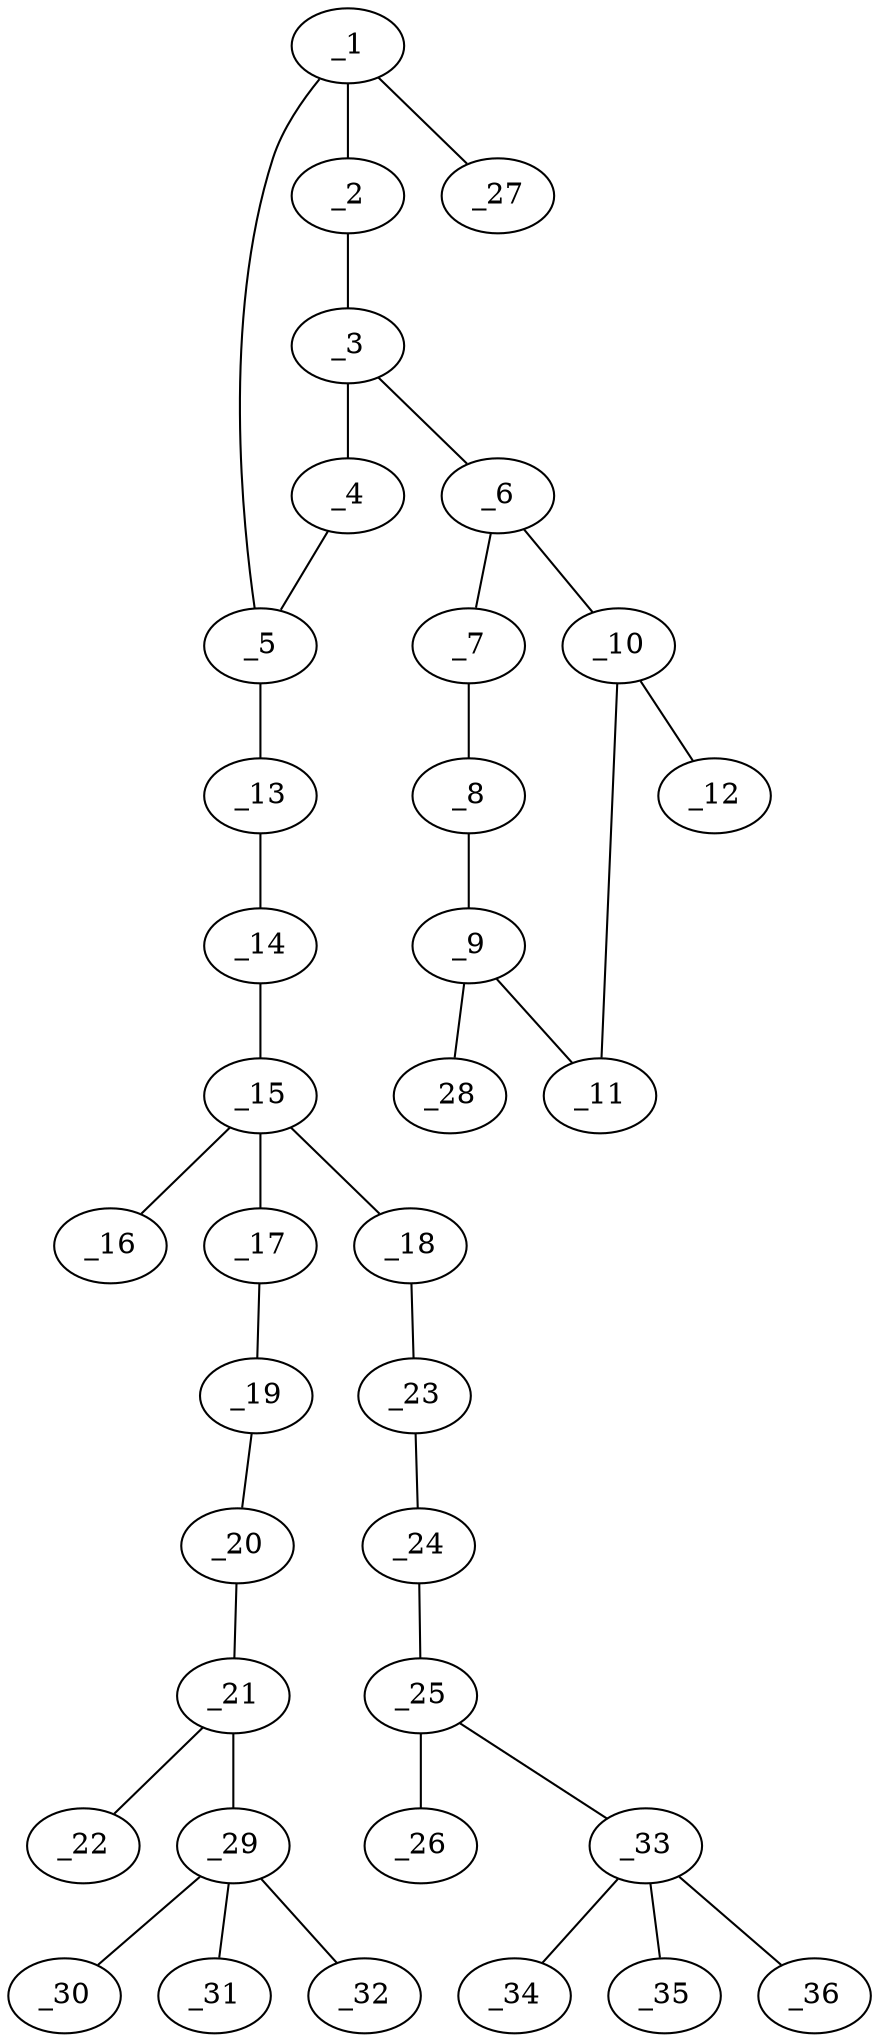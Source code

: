 graph molid685582 {
	_1	 [charge=0,
		chem=1,
		symbol="C  ",
		x="3.2321",
		y="0.4992"];
	_2	 [charge=0,
		chem=1,
		symbol="C  ",
		x="2.923",
		y="-0.4519"];
	_1 -- _2	 [valence=1];
	_5	 [charge=0,
		chem=1,
		symbol="C  ",
		x="4.2321",
		y="0.4992"];
	_1 -- _5	 [valence=1];
	_27	 [charge=0,
		chem=22,
		symbol="F  ",
		x="2.6443",
		y="1.3082"];
	_1 -- _27	 [valence=1];
	_3	 [charge=0,
		chem=1,
		symbol="C  ",
		x="3.7321",
		y="-1.0397"];
	_2 -- _3	 [valence=1];
	_4	 [charge=0,
		chem=2,
		symbol="O  ",
		x="4.5411",
		y="-0.4519"];
	_3 -- _4	 [valence=1];
	_6	 [charge=0,
		chem=4,
		symbol="N  ",
		x="3.7321",
		y="-2.0397"];
	_3 -- _6	 [valence=1];
	_4 -- _5	 [valence=1];
	_13	 [charge=0,
		chem=1,
		symbol="C  ",
		x="4.8198",
		y="1.3082"];
	_5 -- _13	 [valence=1];
	_7	 [charge=0,
		chem=1,
		symbol="C  ",
		x="4.5981",
		y="-2.5397"];
	_6 -- _7	 [valence=1];
	_10	 [charge=0,
		chem=1,
		symbol="C  ",
		x="2.866",
		y="-2.5397"];
	_6 -- _10	 [valence=1];
	_8	 [charge=0,
		chem=1,
		symbol="C  ",
		x="4.5981",
		y="-3.5397"];
	_7 -- _8	 [valence=2];
	_9	 [charge=0,
		chem=1,
		symbol="C  ",
		x="3.732",
		y="-4.0397"];
	_8 -- _9	 [valence=1];
	_11	 [charge=0,
		chem=4,
		symbol="N  ",
		x="2.866",
		y="-3.5397"];
	_9 -- _11	 [valence=1];
	_28	 [charge=0,
		chem=4,
		symbol="N  ",
		x="3.732",
		y="-5.0397"];
	_9 -- _28	 [valence=1];
	_10 -- _11	 [valence=1];
	_12	 [charge=0,
		chem=2,
		symbol="O  ",
		x=2,
		y="-2.0397"];
	_10 -- _12	 [valence=2];
	_14	 [charge=0,
		chem=2,
		symbol="O  ",
		x="5.8144",
		y="1.2037"];
	_13 -- _14	 [valence=1];
	_15	 [charge=0,
		chem=6,
		symbol="P  ",
		x="6.4022",
		y="2.0127"];
	_14 -- _15	 [valence=1];
	_16	 [charge=0,
		chem=2,
		symbol="O  ",
		x="5.5931",
		y="2.6005"];
	_15 -- _16	 [valence=2];
	_17	 [charge=0,
		chem=2,
		symbol="O  ",
		x="6.9899",
		y="2.8217"];
	_15 -- _17	 [valence=1];
	_18	 [charge=0,
		chem=2,
		symbol="O  ",
		x="7.2112",
		y="1.4249"];
	_15 -- _18	 [valence=1];
	_19	 [charge=0,
		chem=1,
		symbol="C  ",
		x="7.9845",
		y="2.7172"];
	_17 -- _19	 [valence=1];
	_23	 [charge=0,
		chem=1,
		symbol="C  ",
		x="7.1066",
		y="0.4304"];
	_18 -- _23	 [valence=1];
	_20	 [charge=0,
		chem=2,
		symbol="O  ",
		x="8.5723",
		y="3.5262"];
	_19 -- _20	 [valence=1];
	_21	 [charge=0,
		chem=1,
		symbol="C  ",
		x="9.5668",
		y="3.4216"];
	_20 -- _21	 [valence=1];
	_22	 [charge=0,
		chem=2,
		symbol="O  ",
		x="9.9735",
		y="2.5081"];
	_21 -- _22	 [valence=2];
	_29	 [charge=0,
		chem=1,
		symbol="C  ",
		x="10.1546",
		y="4.2307"];
	_21 -- _29	 [valence=1];
	_24	 [charge=0,
		chem=2,
		symbol="O  ",
		x="7.9157",
		y="-0.1574"];
	_23 -- _24	 [valence=1];
	_25	 [charge=0,
		chem=1,
		symbol="C  ",
		x="7.8111",
		y="-1.1519"];
	_24 -- _25	 [valence=1];
	_26	 [charge=0,
		chem=2,
		symbol="O  ",
		x="6.8976",
		y="-1.5587"];
	_25 -- _26	 [valence=2];
	_33	 [charge=0,
		chem=1,
		symbol="C  ",
		x="8.6201",
		y="-1.7397"];
	_25 -- _33	 [valence=1];
	_30	 [charge=0,
		chem=1,
		symbol="C  ",
		x="10.7424",
		y="5.0397"];
	_29 -- _30	 [valence=1];
	_31	 [charge=0,
		chem=1,
		symbol="C  ",
		x="9.3456",
		y="4.8184"];
	_29 -- _31	 [valence=1];
	_32	 [charge=0,
		chem=1,
		symbol="C  ",
		x="10.9636",
		y="3.6429"];
	_29 -- _32	 [valence=1];
	_34	 [charge=0,
		chem=1,
		symbol="C  ",
		x="9.4292",
		y="-2.3275"];
	_33 -- _34	 [valence=1];
	_35	 [charge=0,
		chem=1,
		symbol="C  ",
		x="9.2079",
		y="-0.9307"];
	_33 -- _35	 [valence=1];
	_36	 [charge=0,
		chem=1,
		symbol="C  ",
		x="8.0324",
		y="-2.5488"];
	_33 -- _36	 [valence=1];
}
